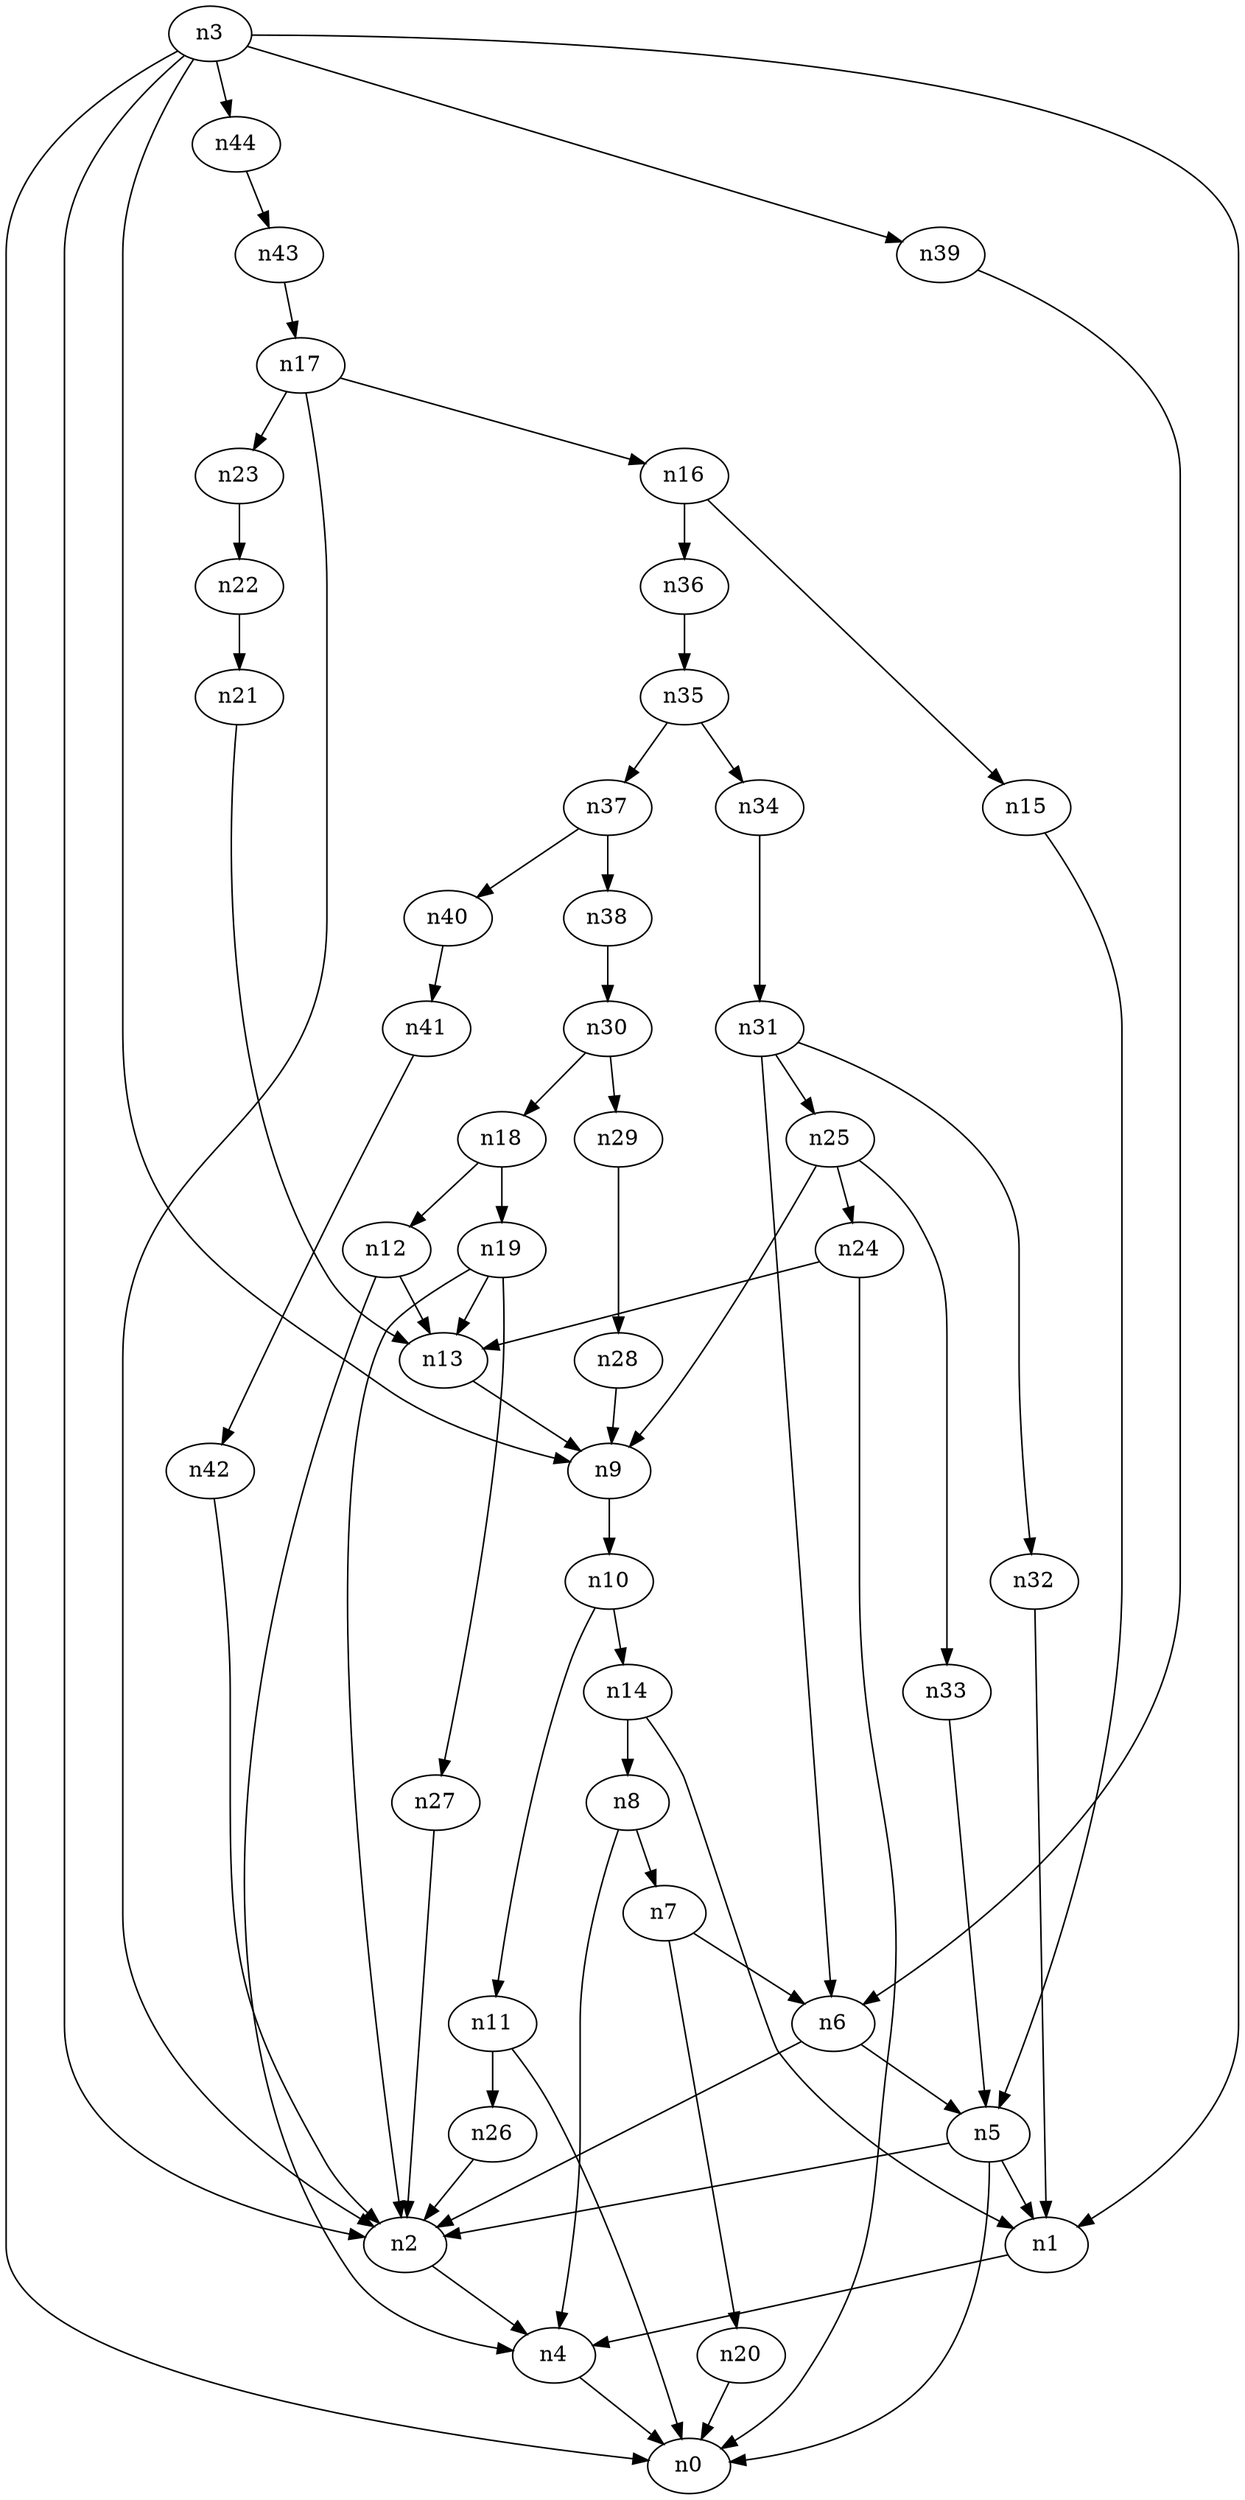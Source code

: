 digraph G {
	n1 -> n4	 [_graphml_id=e4];
	n2 -> n4	 [_graphml_id=e7];
	n3 -> n0	 [_graphml_id=e0];
	n3 -> n1	 [_graphml_id=e3];
	n3 -> n2	 [_graphml_id=e6];
	n3 -> n9	 [_graphml_id=e13];
	n3 -> n39	 [_graphml_id=e62];
	n3 -> n44	 [_graphml_id=e71];
	n4 -> n0	 [_graphml_id=e1];
	n5 -> n0	 [_graphml_id=e2];
	n5 -> n1	 [_graphml_id=e5];
	n5 -> n2	 [_graphml_id=e8];
	n6 -> n2	 [_graphml_id=e22];
	n6 -> n5	 [_graphml_id=e9];
	n7 -> n6	 [_graphml_id=e10];
	n7 -> n20	 [_graphml_id=e30];
	n8 -> n4	 [_graphml_id=e12];
	n8 -> n7	 [_graphml_id=e11];
	n9 -> n10	 [_graphml_id=e14];
	n10 -> n11	 [_graphml_id=e15];
	n10 -> n14	 [_graphml_id=e21];
	n11 -> n0	 [_graphml_id=e16];
	n11 -> n26	 [_graphml_id=e40];
	n12 -> n4	 [_graphml_id=e17];
	n12 -> n13	 [_graphml_id=e18];
	n13 -> n9	 [_graphml_id=e19];
	n14 -> n1	 [_graphml_id=e20];
	n14 -> n8	 [_graphml_id=e32];
	n15 -> n5	 [_graphml_id=e23];
	n16 -> n15	 [_graphml_id=e24];
	n16 -> n36	 [_graphml_id=e58];
	n17 -> n2	 [_graphml_id=e26];
	n17 -> n16	 [_graphml_id=e25];
	n17 -> n23	 [_graphml_id=e36];
	n18 -> n12	 [_graphml_id=e27];
	n18 -> n19	 [_graphml_id=e28];
	n19 -> n2	 [_graphml_id=e44];
	n19 -> n13	 [_graphml_id=e29];
	n19 -> n27	 [_graphml_id=e43];
	n20 -> n0	 [_graphml_id=e31];
	n21 -> n13	 [_graphml_id=e33];
	n22 -> n21	 [_graphml_id=e34];
	n23 -> n22	 [_graphml_id=e35];
	n24 -> n0	 [_graphml_id=e37];
	n24 -> n13	 [_graphml_id=e54];
	n25 -> n9	 [_graphml_id=e39];
	n25 -> n24	 [_graphml_id=e38];
	n25 -> n33	 [_graphml_id=e52];
	n26 -> n2	 [_graphml_id=e41];
	n27 -> n2	 [_graphml_id=e42];
	n28 -> n9	 [_graphml_id=e45];
	n29 -> n28	 [_graphml_id=e46];
	n30 -> n18	 [_graphml_id=e48];
	n30 -> n29	 [_graphml_id=e47];
	n31 -> n6	 [_graphml_id=e64];
	n31 -> n25	 [_graphml_id=e49];
	n31 -> n32	 [_graphml_id=e50];
	n32 -> n1	 [_graphml_id=e51];
	n33 -> n5	 [_graphml_id=e53];
	n34 -> n31	 [_graphml_id=e55];
	n35 -> n34	 [_graphml_id=e56];
	n35 -> n37	 [_graphml_id=e59];
	n36 -> n35	 [_graphml_id=e57];
	n37 -> n38	 [_graphml_id=e60];
	n37 -> n40	 [_graphml_id=e65];
	n38 -> n30	 [_graphml_id=e61];
	n39 -> n6	 [_graphml_id=e63];
	n40 -> n41	 [_graphml_id=e66];
	n41 -> n42	 [_graphml_id=e67];
	n42 -> n2	 [_graphml_id=e68];
	n43 -> n17	 [_graphml_id=e69];
	n44 -> n43	 [_graphml_id=e70];
}
